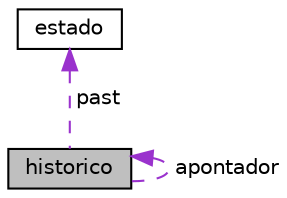 digraph "historico"
{
  edge [fontname="Helvetica",fontsize="10",labelfontname="Helvetica",labelfontsize="10"];
  node [fontname="Helvetica",fontsize="10",shape=record];
  Node1 [label="historico",height=0.2,width=0.4,color="black", fillcolor="grey75", style="filled", fontcolor="black"];
  Node2 -> Node1 [dir="back",color="darkorchid3",fontsize="10",style="dashed",label=" past" ,fontname="Helvetica"];
  Node2 [label="estado",height=0.2,width=0.4,color="black", fillcolor="white", style="filled",URL="$structestado.html"];
  Node1 -> Node1 [dir="back",color="darkorchid3",fontsize="10",style="dashed",label=" apontador" ,fontname="Helvetica"];
}
